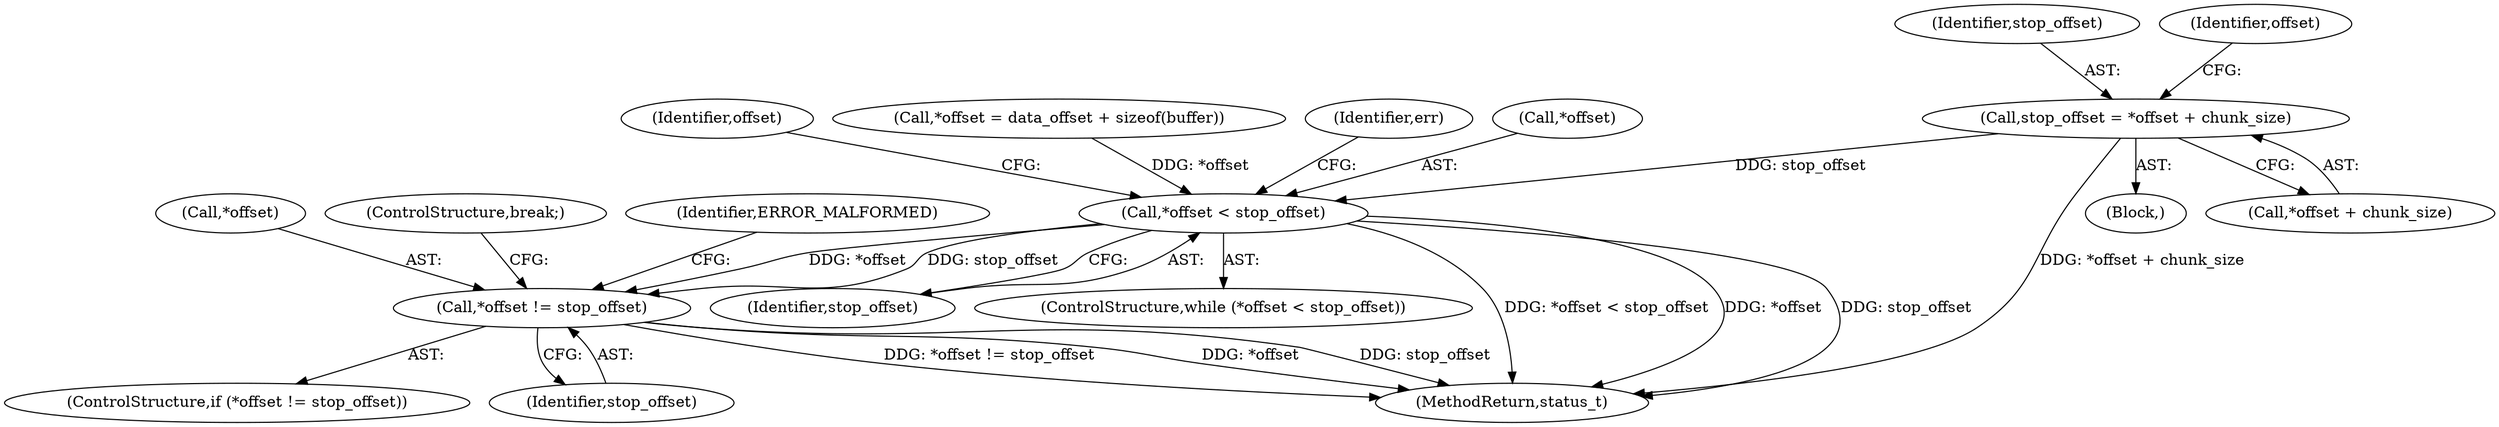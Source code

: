 digraph "0_Android_6fe85f7e15203e48df2cc3e8e1c4bc6ad49dc968@integer" {
"1001716" [label="(Call,stop_offset = *offset + chunk_size)"];
"1001730" [label="(Call,*offset < stop_offset)"];
"1001751" [label="(Call,*offset != stop_offset)"];
"1001733" [label="(Identifier,stop_offset)"];
"1001717" [label="(Identifier,stop_offset)"];
"1001751" [label="(Call,*offset != stop_offset)"];
"1001730" [label="(Call,*offset < stop_offset)"];
"1001752" [label="(Call,*offset)"];
"1001750" [label="(ControlStructure,if (*offset != stop_offset))"];
"1001758" [label="(ControlStructure,break;)"];
"1001754" [label="(Identifier,stop_offset)"];
"1001753" [label="(Identifier,offset)"];
"1001716" [label="(Call,stop_offset = *offset + chunk_size)"];
"1001729" [label="(ControlStructure,while (*offset < stop_offset))"];
"1001722" [label="(Call,*offset = data_offset + sizeof(buffer))"];
"1001724" [label="(Identifier,offset)"];
"1001737" [label="(Identifier,err)"];
"1002931" [label="(MethodReturn,status_t)"];
"1001625" [label="(Block,)"];
"1001718" [label="(Call,*offset + chunk_size)"];
"1001757" [label="(Identifier,ERROR_MALFORMED)"];
"1001731" [label="(Call,*offset)"];
"1001716" -> "1001625"  [label="AST: "];
"1001716" -> "1001718"  [label="CFG: "];
"1001717" -> "1001716"  [label="AST: "];
"1001718" -> "1001716"  [label="AST: "];
"1001724" -> "1001716"  [label="CFG: "];
"1001716" -> "1002931"  [label="DDG: *offset + chunk_size"];
"1001716" -> "1001730"  [label="DDG: stop_offset"];
"1001730" -> "1001729"  [label="AST: "];
"1001730" -> "1001733"  [label="CFG: "];
"1001731" -> "1001730"  [label="AST: "];
"1001733" -> "1001730"  [label="AST: "];
"1001737" -> "1001730"  [label="CFG: "];
"1001753" -> "1001730"  [label="CFG: "];
"1001730" -> "1002931"  [label="DDG: *offset < stop_offset"];
"1001730" -> "1002931"  [label="DDG: *offset"];
"1001730" -> "1002931"  [label="DDG: stop_offset"];
"1001722" -> "1001730"  [label="DDG: *offset"];
"1001730" -> "1001751"  [label="DDG: *offset"];
"1001730" -> "1001751"  [label="DDG: stop_offset"];
"1001751" -> "1001750"  [label="AST: "];
"1001751" -> "1001754"  [label="CFG: "];
"1001752" -> "1001751"  [label="AST: "];
"1001754" -> "1001751"  [label="AST: "];
"1001757" -> "1001751"  [label="CFG: "];
"1001758" -> "1001751"  [label="CFG: "];
"1001751" -> "1002931"  [label="DDG: *offset != stop_offset"];
"1001751" -> "1002931"  [label="DDG: *offset"];
"1001751" -> "1002931"  [label="DDG: stop_offset"];
}

